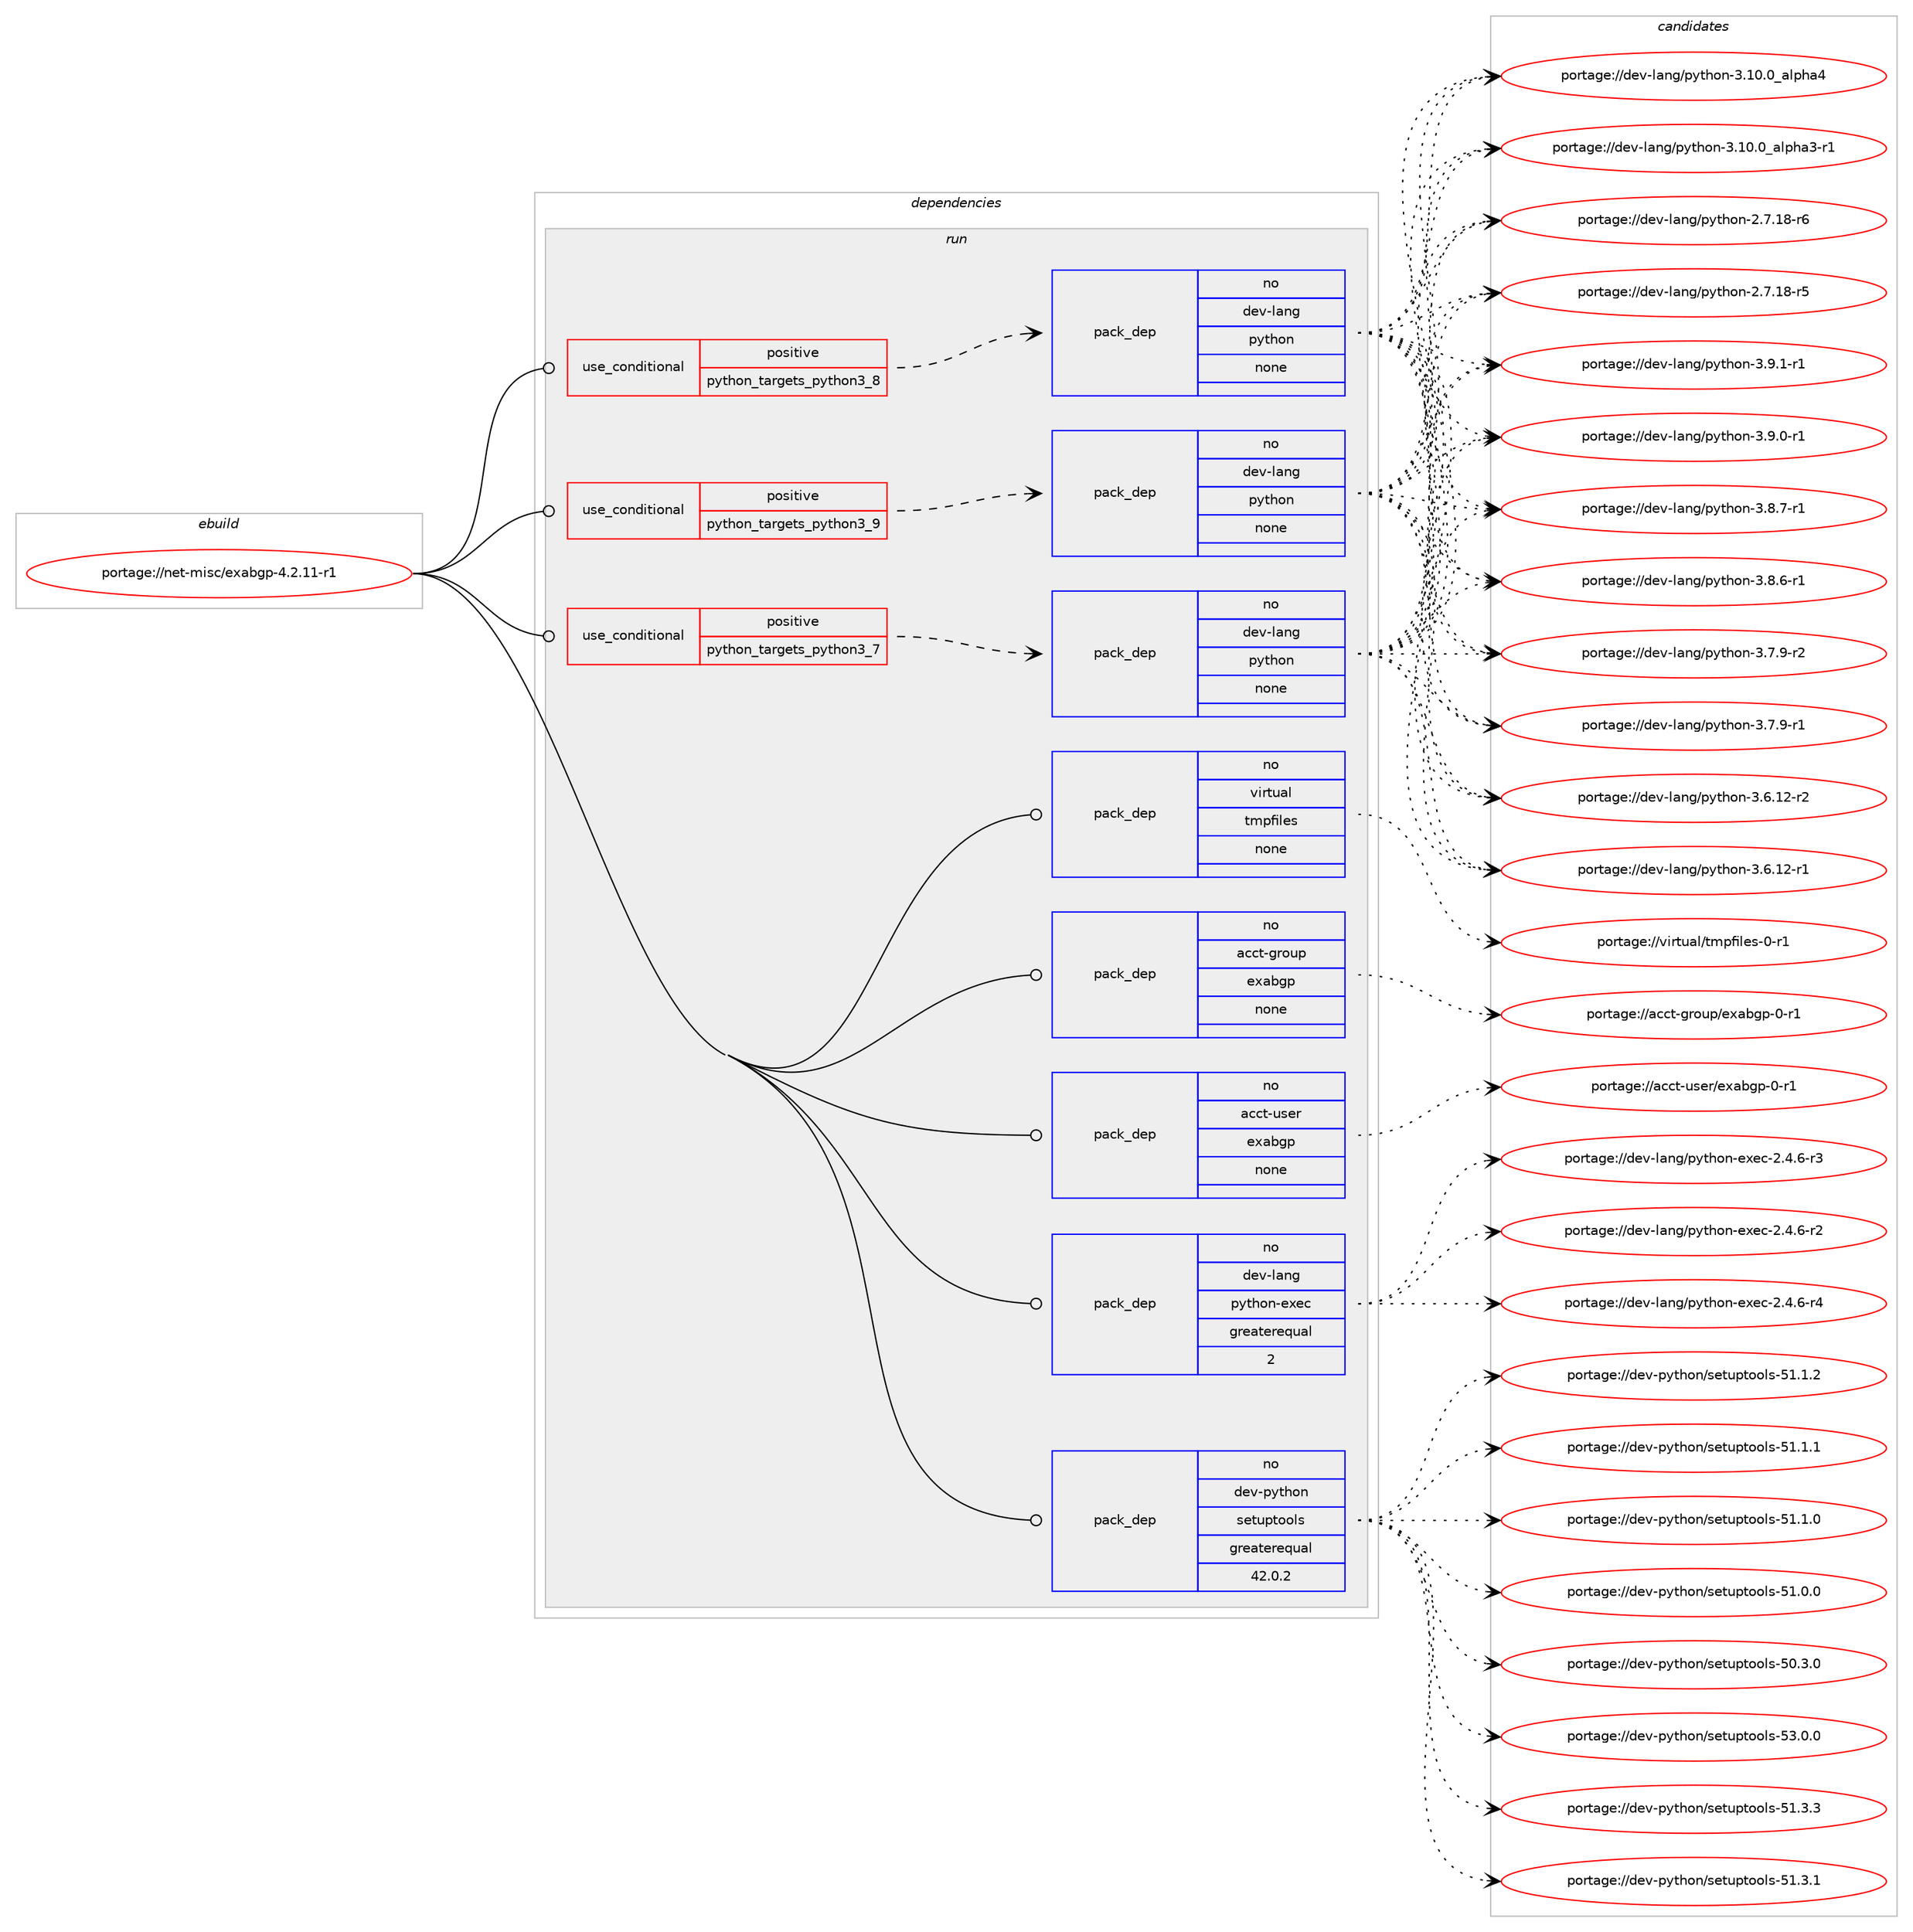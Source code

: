 digraph prolog {

# *************
# Graph options
# *************

newrank=true;
concentrate=true;
compound=true;
graph [rankdir=LR,fontname=Helvetica,fontsize=10,ranksep=1.5];#, ranksep=2.5, nodesep=0.2];
edge  [arrowhead=vee];
node  [fontname=Helvetica,fontsize=10];

# **********
# The ebuild
# **********

subgraph cluster_leftcol {
color=gray;
rank=same;
label=<<i>ebuild</i>>;
id [label="portage://net-misc/exabgp-4.2.11-r1", color=red, width=4, href="../net-misc/exabgp-4.2.11-r1.svg"];
}

# ****************
# The dependencies
# ****************

subgraph cluster_midcol {
color=gray;
label=<<i>dependencies</i>>;
subgraph cluster_compile {
fillcolor="#eeeeee";
style=filled;
label=<<i>compile</i>>;
}
subgraph cluster_compileandrun {
fillcolor="#eeeeee";
style=filled;
label=<<i>compile and run</i>>;
}
subgraph cluster_run {
fillcolor="#eeeeee";
style=filled;
label=<<i>run</i>>;
subgraph cond7662 {
dependency25128 [label=<<TABLE BORDER="0" CELLBORDER="1" CELLSPACING="0" CELLPADDING="4"><TR><TD ROWSPAN="3" CELLPADDING="10">use_conditional</TD></TR><TR><TD>positive</TD></TR><TR><TD>python_targets_python3_7</TD></TR></TABLE>>, shape=none, color=red];
subgraph pack17233 {
dependency25129 [label=<<TABLE BORDER="0" CELLBORDER="1" CELLSPACING="0" CELLPADDING="4" WIDTH="220"><TR><TD ROWSPAN="6" CELLPADDING="30">pack_dep</TD></TR><TR><TD WIDTH="110">no</TD></TR><TR><TD>dev-lang</TD></TR><TR><TD>python</TD></TR><TR><TD>none</TD></TR><TR><TD></TD></TR></TABLE>>, shape=none, color=blue];
}
dependency25128:e -> dependency25129:w [weight=20,style="dashed",arrowhead="vee"];
}
id:e -> dependency25128:w [weight=20,style="solid",arrowhead="odot"];
subgraph cond7663 {
dependency25130 [label=<<TABLE BORDER="0" CELLBORDER="1" CELLSPACING="0" CELLPADDING="4"><TR><TD ROWSPAN="3" CELLPADDING="10">use_conditional</TD></TR><TR><TD>positive</TD></TR><TR><TD>python_targets_python3_8</TD></TR></TABLE>>, shape=none, color=red];
subgraph pack17234 {
dependency25131 [label=<<TABLE BORDER="0" CELLBORDER="1" CELLSPACING="0" CELLPADDING="4" WIDTH="220"><TR><TD ROWSPAN="6" CELLPADDING="30">pack_dep</TD></TR><TR><TD WIDTH="110">no</TD></TR><TR><TD>dev-lang</TD></TR><TR><TD>python</TD></TR><TR><TD>none</TD></TR><TR><TD></TD></TR></TABLE>>, shape=none, color=blue];
}
dependency25130:e -> dependency25131:w [weight=20,style="dashed",arrowhead="vee"];
}
id:e -> dependency25130:w [weight=20,style="solid",arrowhead="odot"];
subgraph cond7664 {
dependency25132 [label=<<TABLE BORDER="0" CELLBORDER="1" CELLSPACING="0" CELLPADDING="4"><TR><TD ROWSPAN="3" CELLPADDING="10">use_conditional</TD></TR><TR><TD>positive</TD></TR><TR><TD>python_targets_python3_9</TD></TR></TABLE>>, shape=none, color=red];
subgraph pack17235 {
dependency25133 [label=<<TABLE BORDER="0" CELLBORDER="1" CELLSPACING="0" CELLPADDING="4" WIDTH="220"><TR><TD ROWSPAN="6" CELLPADDING="30">pack_dep</TD></TR><TR><TD WIDTH="110">no</TD></TR><TR><TD>dev-lang</TD></TR><TR><TD>python</TD></TR><TR><TD>none</TD></TR><TR><TD></TD></TR></TABLE>>, shape=none, color=blue];
}
dependency25132:e -> dependency25133:w [weight=20,style="dashed",arrowhead="vee"];
}
id:e -> dependency25132:w [weight=20,style="solid",arrowhead="odot"];
subgraph pack17236 {
dependency25134 [label=<<TABLE BORDER="0" CELLBORDER="1" CELLSPACING="0" CELLPADDING="4" WIDTH="220"><TR><TD ROWSPAN="6" CELLPADDING="30">pack_dep</TD></TR><TR><TD WIDTH="110">no</TD></TR><TR><TD>acct-group</TD></TR><TR><TD>exabgp</TD></TR><TR><TD>none</TD></TR><TR><TD></TD></TR></TABLE>>, shape=none, color=blue];
}
id:e -> dependency25134:w [weight=20,style="solid",arrowhead="odot"];
subgraph pack17237 {
dependency25135 [label=<<TABLE BORDER="0" CELLBORDER="1" CELLSPACING="0" CELLPADDING="4" WIDTH="220"><TR><TD ROWSPAN="6" CELLPADDING="30">pack_dep</TD></TR><TR><TD WIDTH="110">no</TD></TR><TR><TD>acct-user</TD></TR><TR><TD>exabgp</TD></TR><TR><TD>none</TD></TR><TR><TD></TD></TR></TABLE>>, shape=none, color=blue];
}
id:e -> dependency25135:w [weight=20,style="solid",arrowhead="odot"];
subgraph pack17238 {
dependency25136 [label=<<TABLE BORDER="0" CELLBORDER="1" CELLSPACING="0" CELLPADDING="4" WIDTH="220"><TR><TD ROWSPAN="6" CELLPADDING="30">pack_dep</TD></TR><TR><TD WIDTH="110">no</TD></TR><TR><TD>dev-lang</TD></TR><TR><TD>python-exec</TD></TR><TR><TD>greaterequal</TD></TR><TR><TD>2</TD></TR></TABLE>>, shape=none, color=blue];
}
id:e -> dependency25136:w [weight=20,style="solid",arrowhead="odot"];
subgraph pack17239 {
dependency25137 [label=<<TABLE BORDER="0" CELLBORDER="1" CELLSPACING="0" CELLPADDING="4" WIDTH="220"><TR><TD ROWSPAN="6" CELLPADDING="30">pack_dep</TD></TR><TR><TD WIDTH="110">no</TD></TR><TR><TD>dev-python</TD></TR><TR><TD>setuptools</TD></TR><TR><TD>greaterequal</TD></TR><TR><TD>42.0.2</TD></TR></TABLE>>, shape=none, color=blue];
}
id:e -> dependency25137:w [weight=20,style="solid",arrowhead="odot"];
subgraph pack17240 {
dependency25138 [label=<<TABLE BORDER="0" CELLBORDER="1" CELLSPACING="0" CELLPADDING="4" WIDTH="220"><TR><TD ROWSPAN="6" CELLPADDING="30">pack_dep</TD></TR><TR><TD WIDTH="110">no</TD></TR><TR><TD>virtual</TD></TR><TR><TD>tmpfiles</TD></TR><TR><TD>none</TD></TR><TR><TD></TD></TR></TABLE>>, shape=none, color=blue];
}
id:e -> dependency25138:w [weight=20,style="solid",arrowhead="odot"];
}
}

# **************
# The candidates
# **************

subgraph cluster_choices {
rank=same;
color=gray;
label=<<i>candidates</i>>;

subgraph choice17233 {
color=black;
nodesep=1;
choice1001011184510897110103471121211161041111104551465746494511449 [label="portage://dev-lang/python-3.9.1-r1", color=red, width=4,href="../dev-lang/python-3.9.1-r1.svg"];
choice1001011184510897110103471121211161041111104551465746484511449 [label="portage://dev-lang/python-3.9.0-r1", color=red, width=4,href="../dev-lang/python-3.9.0-r1.svg"];
choice1001011184510897110103471121211161041111104551465646554511449 [label="portage://dev-lang/python-3.8.7-r1", color=red, width=4,href="../dev-lang/python-3.8.7-r1.svg"];
choice1001011184510897110103471121211161041111104551465646544511449 [label="portage://dev-lang/python-3.8.6-r1", color=red, width=4,href="../dev-lang/python-3.8.6-r1.svg"];
choice1001011184510897110103471121211161041111104551465546574511450 [label="portage://dev-lang/python-3.7.9-r2", color=red, width=4,href="../dev-lang/python-3.7.9-r2.svg"];
choice1001011184510897110103471121211161041111104551465546574511449 [label="portage://dev-lang/python-3.7.9-r1", color=red, width=4,href="../dev-lang/python-3.7.9-r1.svg"];
choice100101118451089711010347112121116104111110455146544649504511450 [label="portage://dev-lang/python-3.6.12-r2", color=red, width=4,href="../dev-lang/python-3.6.12-r2.svg"];
choice100101118451089711010347112121116104111110455146544649504511449 [label="portage://dev-lang/python-3.6.12-r1", color=red, width=4,href="../dev-lang/python-3.6.12-r1.svg"];
choice1001011184510897110103471121211161041111104551464948464895971081121049752 [label="portage://dev-lang/python-3.10.0_alpha4", color=red, width=4,href="../dev-lang/python-3.10.0_alpha4.svg"];
choice10010111845108971101034711212111610411111045514649484648959710811210497514511449 [label="portage://dev-lang/python-3.10.0_alpha3-r1", color=red, width=4,href="../dev-lang/python-3.10.0_alpha3-r1.svg"];
choice100101118451089711010347112121116104111110455046554649564511454 [label="portage://dev-lang/python-2.7.18-r6", color=red, width=4,href="../dev-lang/python-2.7.18-r6.svg"];
choice100101118451089711010347112121116104111110455046554649564511453 [label="portage://dev-lang/python-2.7.18-r5", color=red, width=4,href="../dev-lang/python-2.7.18-r5.svg"];
dependency25129:e -> choice1001011184510897110103471121211161041111104551465746494511449:w [style=dotted,weight="100"];
dependency25129:e -> choice1001011184510897110103471121211161041111104551465746484511449:w [style=dotted,weight="100"];
dependency25129:e -> choice1001011184510897110103471121211161041111104551465646554511449:w [style=dotted,weight="100"];
dependency25129:e -> choice1001011184510897110103471121211161041111104551465646544511449:w [style=dotted,weight="100"];
dependency25129:e -> choice1001011184510897110103471121211161041111104551465546574511450:w [style=dotted,weight="100"];
dependency25129:e -> choice1001011184510897110103471121211161041111104551465546574511449:w [style=dotted,weight="100"];
dependency25129:e -> choice100101118451089711010347112121116104111110455146544649504511450:w [style=dotted,weight="100"];
dependency25129:e -> choice100101118451089711010347112121116104111110455146544649504511449:w [style=dotted,weight="100"];
dependency25129:e -> choice1001011184510897110103471121211161041111104551464948464895971081121049752:w [style=dotted,weight="100"];
dependency25129:e -> choice10010111845108971101034711212111610411111045514649484648959710811210497514511449:w [style=dotted,weight="100"];
dependency25129:e -> choice100101118451089711010347112121116104111110455046554649564511454:w [style=dotted,weight="100"];
dependency25129:e -> choice100101118451089711010347112121116104111110455046554649564511453:w [style=dotted,weight="100"];
}
subgraph choice17234 {
color=black;
nodesep=1;
choice1001011184510897110103471121211161041111104551465746494511449 [label="portage://dev-lang/python-3.9.1-r1", color=red, width=4,href="../dev-lang/python-3.9.1-r1.svg"];
choice1001011184510897110103471121211161041111104551465746484511449 [label="portage://dev-lang/python-3.9.0-r1", color=red, width=4,href="../dev-lang/python-3.9.0-r1.svg"];
choice1001011184510897110103471121211161041111104551465646554511449 [label="portage://dev-lang/python-3.8.7-r1", color=red, width=4,href="../dev-lang/python-3.8.7-r1.svg"];
choice1001011184510897110103471121211161041111104551465646544511449 [label="portage://dev-lang/python-3.8.6-r1", color=red, width=4,href="../dev-lang/python-3.8.6-r1.svg"];
choice1001011184510897110103471121211161041111104551465546574511450 [label="portage://dev-lang/python-3.7.9-r2", color=red, width=4,href="../dev-lang/python-3.7.9-r2.svg"];
choice1001011184510897110103471121211161041111104551465546574511449 [label="portage://dev-lang/python-3.7.9-r1", color=red, width=4,href="../dev-lang/python-3.7.9-r1.svg"];
choice100101118451089711010347112121116104111110455146544649504511450 [label="portage://dev-lang/python-3.6.12-r2", color=red, width=4,href="../dev-lang/python-3.6.12-r2.svg"];
choice100101118451089711010347112121116104111110455146544649504511449 [label="portage://dev-lang/python-3.6.12-r1", color=red, width=4,href="../dev-lang/python-3.6.12-r1.svg"];
choice1001011184510897110103471121211161041111104551464948464895971081121049752 [label="portage://dev-lang/python-3.10.0_alpha4", color=red, width=4,href="../dev-lang/python-3.10.0_alpha4.svg"];
choice10010111845108971101034711212111610411111045514649484648959710811210497514511449 [label="portage://dev-lang/python-3.10.0_alpha3-r1", color=red, width=4,href="../dev-lang/python-3.10.0_alpha3-r1.svg"];
choice100101118451089711010347112121116104111110455046554649564511454 [label="portage://dev-lang/python-2.7.18-r6", color=red, width=4,href="../dev-lang/python-2.7.18-r6.svg"];
choice100101118451089711010347112121116104111110455046554649564511453 [label="portage://dev-lang/python-2.7.18-r5", color=red, width=4,href="../dev-lang/python-2.7.18-r5.svg"];
dependency25131:e -> choice1001011184510897110103471121211161041111104551465746494511449:w [style=dotted,weight="100"];
dependency25131:e -> choice1001011184510897110103471121211161041111104551465746484511449:w [style=dotted,weight="100"];
dependency25131:e -> choice1001011184510897110103471121211161041111104551465646554511449:w [style=dotted,weight="100"];
dependency25131:e -> choice1001011184510897110103471121211161041111104551465646544511449:w [style=dotted,weight="100"];
dependency25131:e -> choice1001011184510897110103471121211161041111104551465546574511450:w [style=dotted,weight="100"];
dependency25131:e -> choice1001011184510897110103471121211161041111104551465546574511449:w [style=dotted,weight="100"];
dependency25131:e -> choice100101118451089711010347112121116104111110455146544649504511450:w [style=dotted,weight="100"];
dependency25131:e -> choice100101118451089711010347112121116104111110455146544649504511449:w [style=dotted,weight="100"];
dependency25131:e -> choice1001011184510897110103471121211161041111104551464948464895971081121049752:w [style=dotted,weight="100"];
dependency25131:e -> choice10010111845108971101034711212111610411111045514649484648959710811210497514511449:w [style=dotted,weight="100"];
dependency25131:e -> choice100101118451089711010347112121116104111110455046554649564511454:w [style=dotted,weight="100"];
dependency25131:e -> choice100101118451089711010347112121116104111110455046554649564511453:w [style=dotted,weight="100"];
}
subgraph choice17235 {
color=black;
nodesep=1;
choice1001011184510897110103471121211161041111104551465746494511449 [label="portage://dev-lang/python-3.9.1-r1", color=red, width=4,href="../dev-lang/python-3.9.1-r1.svg"];
choice1001011184510897110103471121211161041111104551465746484511449 [label="portage://dev-lang/python-3.9.0-r1", color=red, width=4,href="../dev-lang/python-3.9.0-r1.svg"];
choice1001011184510897110103471121211161041111104551465646554511449 [label="portage://dev-lang/python-3.8.7-r1", color=red, width=4,href="../dev-lang/python-3.8.7-r1.svg"];
choice1001011184510897110103471121211161041111104551465646544511449 [label="portage://dev-lang/python-3.8.6-r1", color=red, width=4,href="../dev-lang/python-3.8.6-r1.svg"];
choice1001011184510897110103471121211161041111104551465546574511450 [label="portage://dev-lang/python-3.7.9-r2", color=red, width=4,href="../dev-lang/python-3.7.9-r2.svg"];
choice1001011184510897110103471121211161041111104551465546574511449 [label="portage://dev-lang/python-3.7.9-r1", color=red, width=4,href="../dev-lang/python-3.7.9-r1.svg"];
choice100101118451089711010347112121116104111110455146544649504511450 [label="portage://dev-lang/python-3.6.12-r2", color=red, width=4,href="../dev-lang/python-3.6.12-r2.svg"];
choice100101118451089711010347112121116104111110455146544649504511449 [label="portage://dev-lang/python-3.6.12-r1", color=red, width=4,href="../dev-lang/python-3.6.12-r1.svg"];
choice1001011184510897110103471121211161041111104551464948464895971081121049752 [label="portage://dev-lang/python-3.10.0_alpha4", color=red, width=4,href="../dev-lang/python-3.10.0_alpha4.svg"];
choice10010111845108971101034711212111610411111045514649484648959710811210497514511449 [label="portage://dev-lang/python-3.10.0_alpha3-r1", color=red, width=4,href="../dev-lang/python-3.10.0_alpha3-r1.svg"];
choice100101118451089711010347112121116104111110455046554649564511454 [label="portage://dev-lang/python-2.7.18-r6", color=red, width=4,href="../dev-lang/python-2.7.18-r6.svg"];
choice100101118451089711010347112121116104111110455046554649564511453 [label="portage://dev-lang/python-2.7.18-r5", color=red, width=4,href="../dev-lang/python-2.7.18-r5.svg"];
dependency25133:e -> choice1001011184510897110103471121211161041111104551465746494511449:w [style=dotted,weight="100"];
dependency25133:e -> choice1001011184510897110103471121211161041111104551465746484511449:w [style=dotted,weight="100"];
dependency25133:e -> choice1001011184510897110103471121211161041111104551465646554511449:w [style=dotted,weight="100"];
dependency25133:e -> choice1001011184510897110103471121211161041111104551465646544511449:w [style=dotted,weight="100"];
dependency25133:e -> choice1001011184510897110103471121211161041111104551465546574511450:w [style=dotted,weight="100"];
dependency25133:e -> choice1001011184510897110103471121211161041111104551465546574511449:w [style=dotted,weight="100"];
dependency25133:e -> choice100101118451089711010347112121116104111110455146544649504511450:w [style=dotted,weight="100"];
dependency25133:e -> choice100101118451089711010347112121116104111110455146544649504511449:w [style=dotted,weight="100"];
dependency25133:e -> choice1001011184510897110103471121211161041111104551464948464895971081121049752:w [style=dotted,weight="100"];
dependency25133:e -> choice10010111845108971101034711212111610411111045514649484648959710811210497514511449:w [style=dotted,weight="100"];
dependency25133:e -> choice100101118451089711010347112121116104111110455046554649564511454:w [style=dotted,weight="100"];
dependency25133:e -> choice100101118451089711010347112121116104111110455046554649564511453:w [style=dotted,weight="100"];
}
subgraph choice17236 {
color=black;
nodesep=1;
choice9799991164510311411111711247101120979810311245484511449 [label="portage://acct-group/exabgp-0-r1", color=red, width=4,href="../acct-group/exabgp-0-r1.svg"];
dependency25134:e -> choice9799991164510311411111711247101120979810311245484511449:w [style=dotted,weight="100"];
}
subgraph choice17237 {
color=black;
nodesep=1;
choice9799991164511711510111447101120979810311245484511449 [label="portage://acct-user/exabgp-0-r1", color=red, width=4,href="../acct-user/exabgp-0-r1.svg"];
dependency25135:e -> choice9799991164511711510111447101120979810311245484511449:w [style=dotted,weight="100"];
}
subgraph choice17238 {
color=black;
nodesep=1;
choice10010111845108971101034711212111610411111045101120101994550465246544511452 [label="portage://dev-lang/python-exec-2.4.6-r4", color=red, width=4,href="../dev-lang/python-exec-2.4.6-r4.svg"];
choice10010111845108971101034711212111610411111045101120101994550465246544511451 [label="portage://dev-lang/python-exec-2.4.6-r3", color=red, width=4,href="../dev-lang/python-exec-2.4.6-r3.svg"];
choice10010111845108971101034711212111610411111045101120101994550465246544511450 [label="portage://dev-lang/python-exec-2.4.6-r2", color=red, width=4,href="../dev-lang/python-exec-2.4.6-r2.svg"];
dependency25136:e -> choice10010111845108971101034711212111610411111045101120101994550465246544511452:w [style=dotted,weight="100"];
dependency25136:e -> choice10010111845108971101034711212111610411111045101120101994550465246544511451:w [style=dotted,weight="100"];
dependency25136:e -> choice10010111845108971101034711212111610411111045101120101994550465246544511450:w [style=dotted,weight="100"];
}
subgraph choice17239 {
color=black;
nodesep=1;
choice100101118451121211161041111104711510111611711211611111110811545535146484648 [label="portage://dev-python/setuptools-53.0.0", color=red, width=4,href="../dev-python/setuptools-53.0.0.svg"];
choice100101118451121211161041111104711510111611711211611111110811545534946514651 [label="portage://dev-python/setuptools-51.3.3", color=red, width=4,href="../dev-python/setuptools-51.3.3.svg"];
choice100101118451121211161041111104711510111611711211611111110811545534946514649 [label="portage://dev-python/setuptools-51.3.1", color=red, width=4,href="../dev-python/setuptools-51.3.1.svg"];
choice100101118451121211161041111104711510111611711211611111110811545534946494650 [label="portage://dev-python/setuptools-51.1.2", color=red, width=4,href="../dev-python/setuptools-51.1.2.svg"];
choice100101118451121211161041111104711510111611711211611111110811545534946494649 [label="portage://dev-python/setuptools-51.1.1", color=red, width=4,href="../dev-python/setuptools-51.1.1.svg"];
choice100101118451121211161041111104711510111611711211611111110811545534946494648 [label="portage://dev-python/setuptools-51.1.0", color=red, width=4,href="../dev-python/setuptools-51.1.0.svg"];
choice100101118451121211161041111104711510111611711211611111110811545534946484648 [label="portage://dev-python/setuptools-51.0.0", color=red, width=4,href="../dev-python/setuptools-51.0.0.svg"];
choice100101118451121211161041111104711510111611711211611111110811545534846514648 [label="portage://dev-python/setuptools-50.3.0", color=red, width=4,href="../dev-python/setuptools-50.3.0.svg"];
dependency25137:e -> choice100101118451121211161041111104711510111611711211611111110811545535146484648:w [style=dotted,weight="100"];
dependency25137:e -> choice100101118451121211161041111104711510111611711211611111110811545534946514651:w [style=dotted,weight="100"];
dependency25137:e -> choice100101118451121211161041111104711510111611711211611111110811545534946514649:w [style=dotted,weight="100"];
dependency25137:e -> choice100101118451121211161041111104711510111611711211611111110811545534946494650:w [style=dotted,weight="100"];
dependency25137:e -> choice100101118451121211161041111104711510111611711211611111110811545534946494649:w [style=dotted,weight="100"];
dependency25137:e -> choice100101118451121211161041111104711510111611711211611111110811545534946494648:w [style=dotted,weight="100"];
dependency25137:e -> choice100101118451121211161041111104711510111611711211611111110811545534946484648:w [style=dotted,weight="100"];
dependency25137:e -> choice100101118451121211161041111104711510111611711211611111110811545534846514648:w [style=dotted,weight="100"];
}
subgraph choice17240 {
color=black;
nodesep=1;
choice118105114116117971084711610911210210510810111545484511449 [label="portage://virtual/tmpfiles-0-r1", color=red, width=4,href="../virtual/tmpfiles-0-r1.svg"];
dependency25138:e -> choice118105114116117971084711610911210210510810111545484511449:w [style=dotted,weight="100"];
}
}

}
